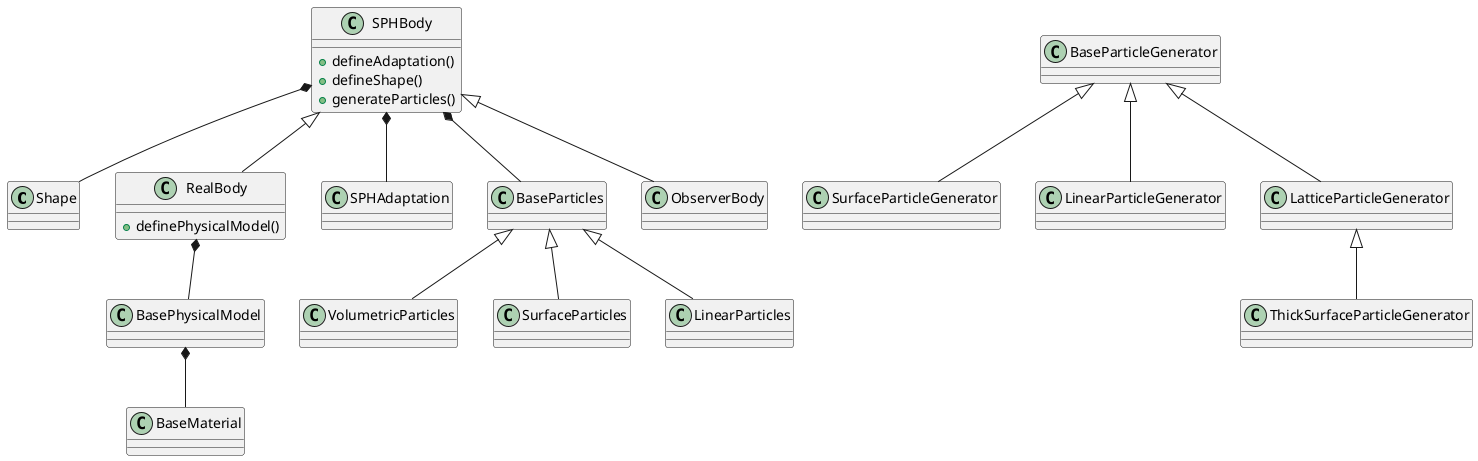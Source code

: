 @startuml
class Shape  
class SPHBody{
    +defineAdaptation()
    +defineShape()
    +generateParticles()
}
class RealBody{
    +definePhysicalModel()    
}
class BaseParticleGenerator
BaseParticleGenerator <|-- SurfaceParticleGenerator
class SPHAdaptation
class BaseParticles
class VolumetricParticles
class SurfaceParticles
BaseParticles <|-- VolumetricParticles
BaseParticles <|-- SurfaceParticles
BaseParticles <|-- LinearParticles
BaseParticleGenerator <|-- LinearParticleGenerator
BaseParticleGenerator <|-- LatticeParticleGenerator
LatticeParticleGenerator <|-- ThickSurfaceParticleGenerator
SPHBody *-- Shape
SPHBody *-- BaseParticles
RealBody *-- BasePhysicalModel
SPHBody *-- SPHAdaptation
SPHBody <|-- RealBody
SPHBody <|-- ObserverBody
BasePhysicalModel *-- BaseMaterial
@enduml